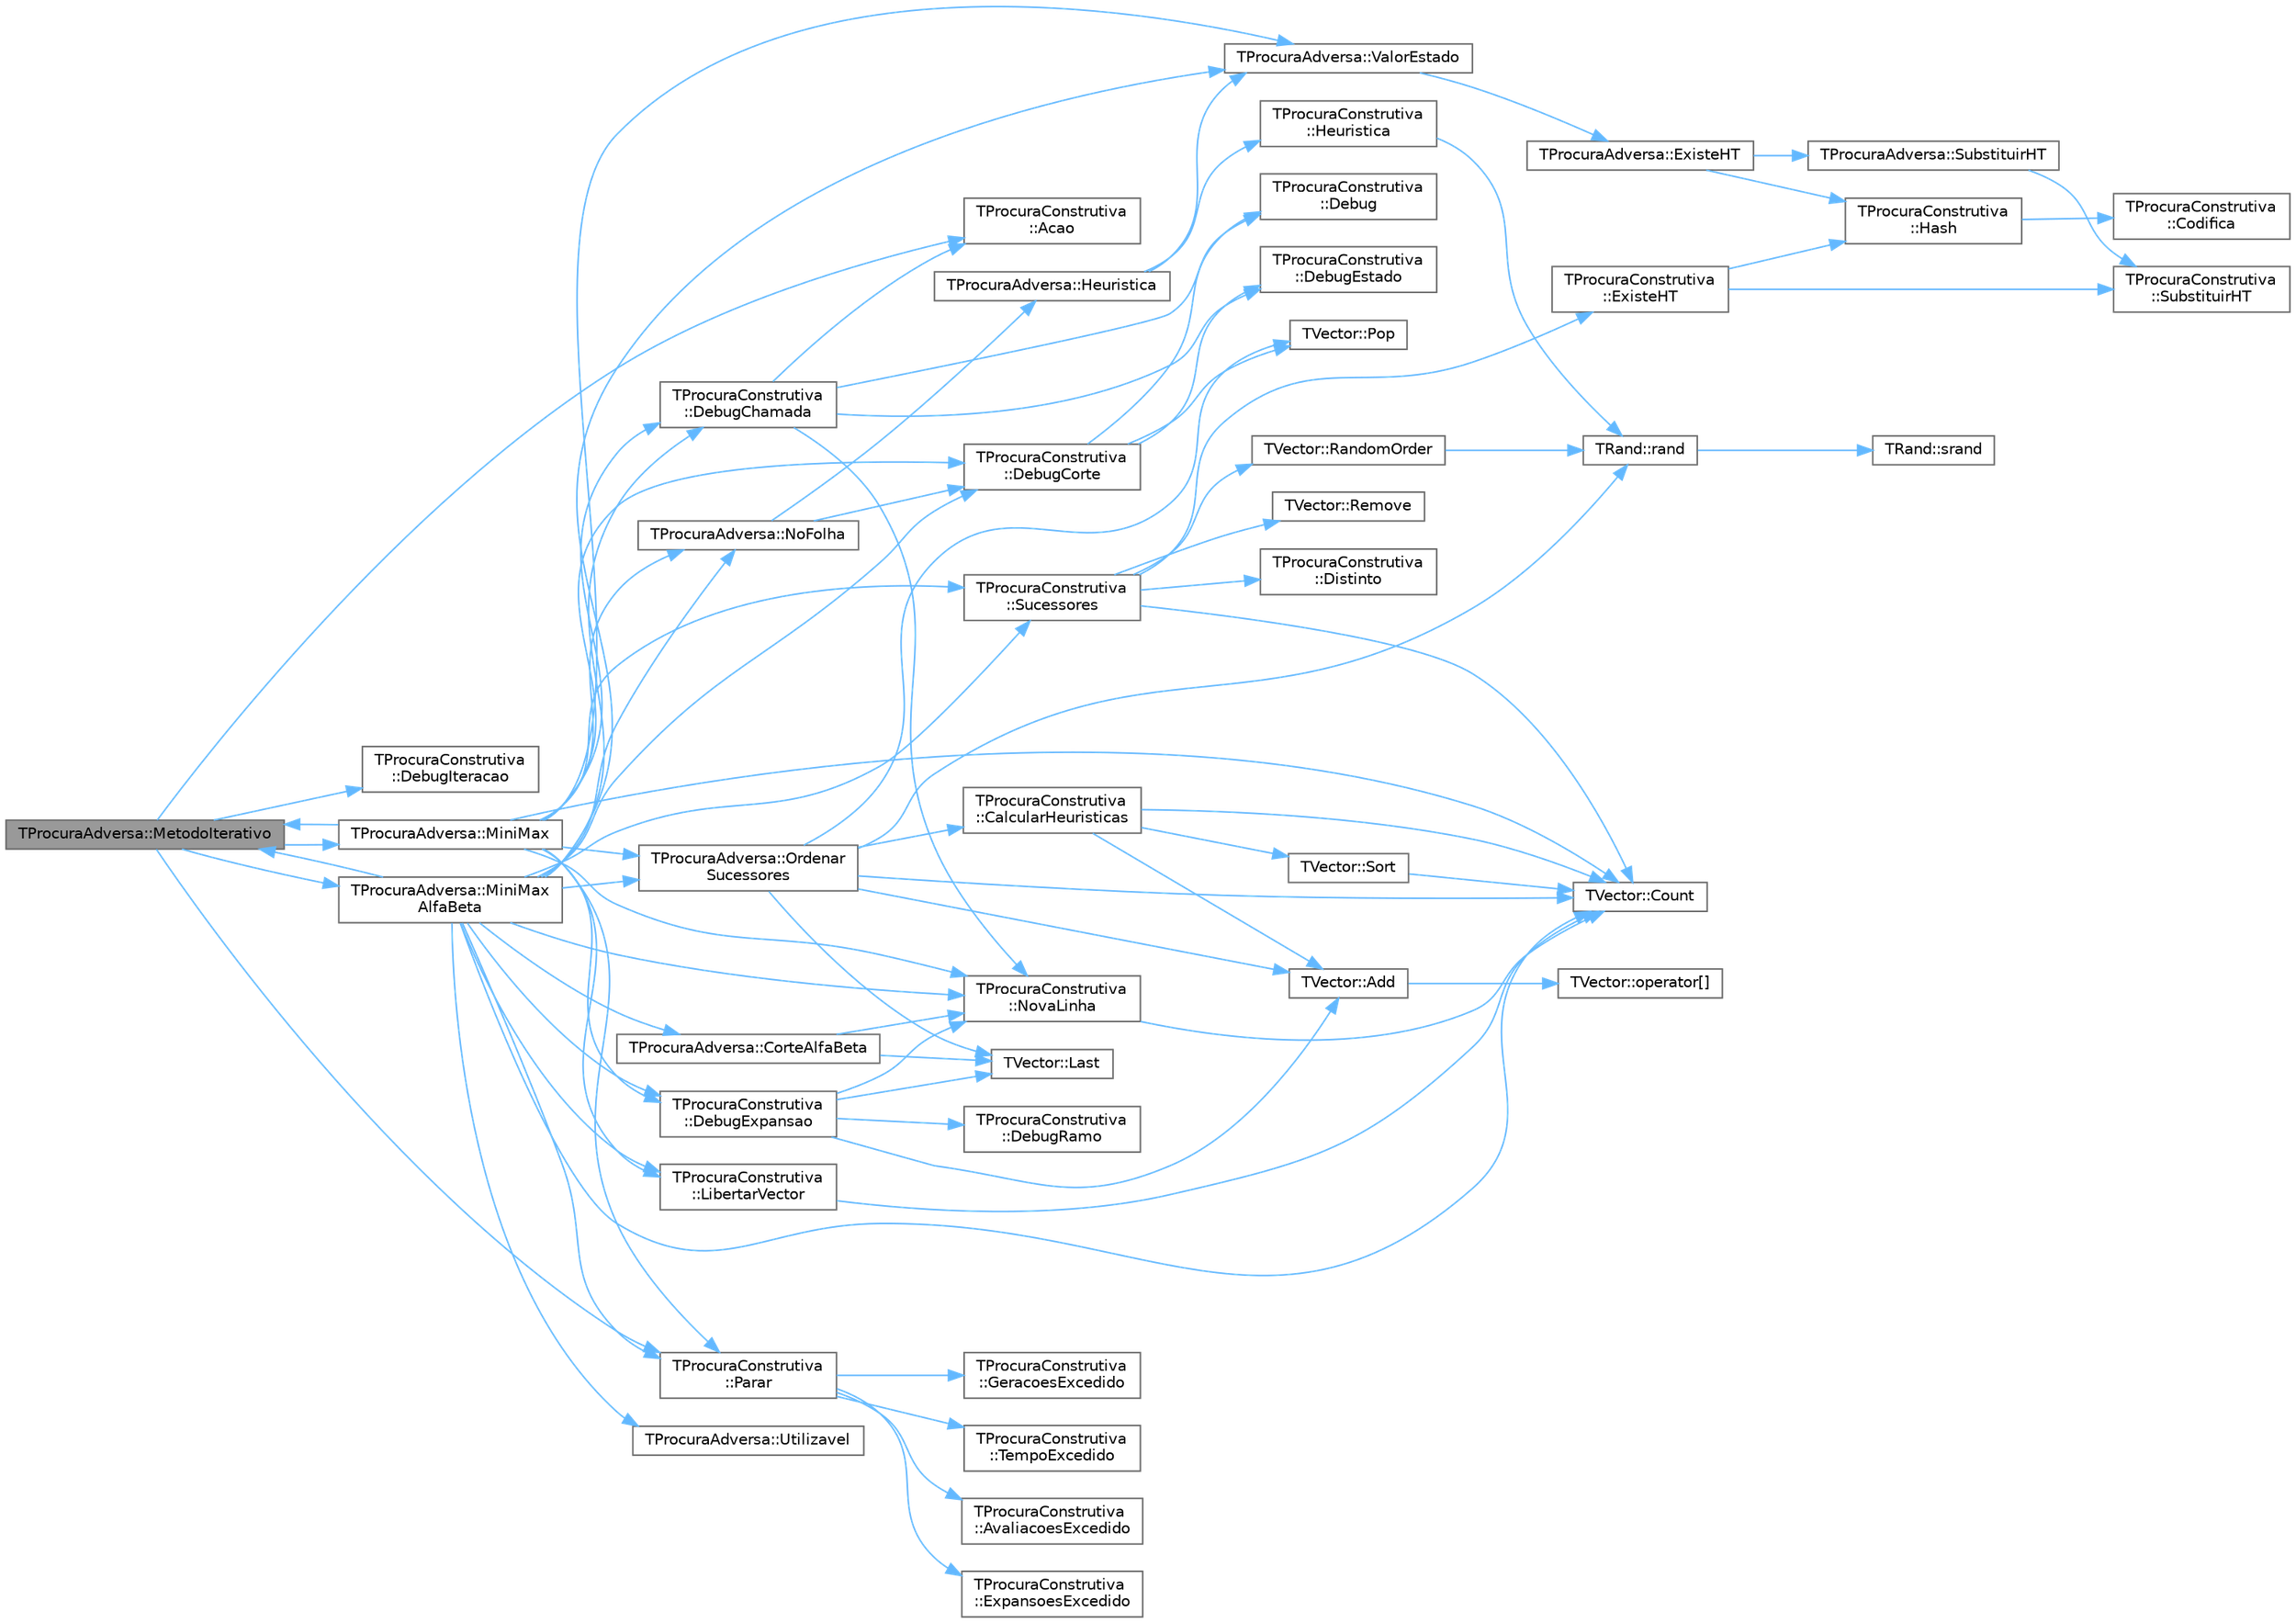 digraph "TProcuraAdversa::MetodoIterativo"
{
 // LATEX_PDF_SIZE
  bgcolor="transparent";
  edge [fontname=Helvetica,fontsize=10,labelfontname=Helvetica,labelfontsize=10];
  node [fontname=Helvetica,fontsize=10,shape=box,height=0.2,width=0.4];
  rankdir="LR";
  Node1 [id="Node000001",label="TProcuraAdversa::MetodoIterativo",height=0.2,width=0.4,color="gray40", fillcolor="grey60", style="filled", fontcolor="black",tooltip="iteração, aumentando o nível progressivamente"];
  Node1 -> Node2 [id="edge81_Node000001_Node000002",color="steelblue1",style="solid",tooltip=" "];
  Node2 [id="Node000002",label="TProcuraConstrutiva\l::Acao",height=0.2,width=0.4,color="grey40", fillcolor="white", style="filled",URL="$group__RedefinicaoSugerida.html#gacbc6e34f3a403d26d806f37b5cd739f6",tooltip="Retorna a ação (movimento, passo, jogada, lance, etc.) que gerou o sucessor."];
  Node1 -> Node3 [id="edge82_Node000001_Node000003",color="steelblue1",style="solid",tooltip=" "];
  Node3 [id="Node000003",label="TProcuraConstrutiva\l::DebugIteracao",height=0.2,width=0.4,color="grey40", fillcolor="white", style="filled",URL="$classTProcuraConstrutiva.html#ae464aeb16628493409e4d88cede9a9e7",tooltip=" "];
  Node1 -> Node4 [id="edge83_Node000001_Node000004",color="steelblue1",style="solid",tooltip=" "];
  Node4 [id="Node000004",label="TProcuraAdversa::MiniMax",height=0.2,width=0.4,color="grey40", fillcolor="white", style="filled",URL="$classTProcuraAdversa.html#a4d8542bcb03f17da8aa3038384104f24",tooltip="retorna o valor do estado actual, apos procura de profundidade nivel"];
  Node4 -> Node5 [id="edge84_Node000004_Node000005",color="steelblue1",style="solid",tooltip=" "];
  Node5 [id="Node000005",label="TVector::Count",height=0.2,width=0.4,color="grey40", fillcolor="white", style="filled",URL="$classTVector.html#a427bf294df0ee2bf96e30d278c08389f",tooltip=" "];
  Node4 -> Node6 [id="edge85_Node000004_Node000006",color="steelblue1",style="solid",tooltip=" "];
  Node6 [id="Node000006",label="TProcuraConstrutiva\l::DebugChamada",height=0.2,width=0.4,color="grey40", fillcolor="white", style="filled",URL="$classTProcuraConstrutiva.html#a6962c0cf7350a211ae74b00768d9c232",tooltip=" "];
  Node6 -> Node2 [id="edge86_Node000006_Node000002",color="steelblue1",style="solid",tooltip=" "];
  Node6 -> Node7 [id="edge87_Node000006_Node000007",color="steelblue1",style="solid",tooltip=" "];
  Node7 [id="Node000007",label="TProcuraConstrutiva\l::Debug",height=0.2,width=0.4,color="grey40", fillcolor="white", style="filled",URL="$group__RedefinicaoSugerida.html#ga6bb2ece76e931695c9e32df7ca7143aa",tooltip="Mostra o estado no ecrã, para debug."];
  Node6 -> Node8 [id="edge88_Node000006_Node000008",color="steelblue1",style="solid",tooltip=" "];
  Node8 [id="Node000008",label="TProcuraConstrutiva\l::DebugEstado",height=0.2,width=0.4,color="grey40", fillcolor="white", style="filled",URL="$classTProcuraConstrutiva.html#a3c5b2743566153ca9d45e875106e548b",tooltip=" "];
  Node6 -> Node9 [id="edge89_Node000006_Node000009",color="steelblue1",style="solid",tooltip=" "];
  Node9 [id="Node000009",label="TProcuraConstrutiva\l::NovaLinha",height=0.2,width=0.4,color="grey40", fillcolor="white", style="filled",URL="$classTProcuraConstrutiva.html#a7426b2abb333f77ef5d00ae46d5f2d32",tooltip=" "];
  Node9 -> Node5 [id="edge90_Node000009_Node000005",color="steelblue1",style="solid",tooltip=" "];
  Node4 -> Node10 [id="edge91_Node000004_Node000010",color="steelblue1",style="solid",tooltip=" "];
  Node10 [id="Node000010",label="TProcuraConstrutiva\l::DebugCorte",height=0.2,width=0.4,color="grey40", fillcolor="white", style="filled",URL="$classTProcuraConstrutiva.html#a042ab47715ba45d53a86413415ea95fd",tooltip=" "];
  Node10 -> Node7 [id="edge92_Node000010_Node000007",color="steelblue1",style="solid",tooltip=" "];
  Node10 -> Node8 [id="edge93_Node000010_Node000008",color="steelblue1",style="solid",tooltip=" "];
  Node10 -> Node11 [id="edge94_Node000010_Node000011",color="steelblue1",style="solid",tooltip=" "];
  Node11 [id="Node000011",label="TVector::Pop",height=0.2,width=0.4,color="grey40", fillcolor="white", style="filled",URL="$classTVector.html#a3249913626d54e46b07e168ce1f05d87",tooltip=" "];
  Node4 -> Node12 [id="edge95_Node000004_Node000012",color="steelblue1",style="solid",tooltip=" "];
  Node12 [id="Node000012",label="TProcuraConstrutiva\l::DebugExpansao",height=0.2,width=0.4,color="grey40", fillcolor="white", style="filled",URL="$classTProcuraConstrutiva.html#ad02feccb0f347d9a475ed1b883cc12aa",tooltip=" "];
  Node12 -> Node13 [id="edge96_Node000012_Node000013",color="steelblue1",style="solid",tooltip=" "];
  Node13 [id="Node000013",label="TVector::Add",height=0.2,width=0.4,color="grey40", fillcolor="white", style="filled",URL="$classTVector.html#a21e44df6bc9513d711e2047abc5abf3d",tooltip=" "];
  Node13 -> Node14 [id="edge97_Node000013_Node000014",color="steelblue1",style="solid",tooltip=" "];
  Node14 [id="Node000014",label="TVector::operator[]",height=0.2,width=0.4,color="grey40", fillcolor="white", style="filled",URL="$classTVector.html#a372a42fd7c4a94fee43db36d6a339b33",tooltip=" "];
  Node12 -> Node15 [id="edge98_Node000012_Node000015",color="steelblue1",style="solid",tooltip=" "];
  Node15 [id="Node000015",label="TProcuraConstrutiva\l::DebugRamo",height=0.2,width=0.4,color="grey40", fillcolor="white", style="filled",URL="$classTProcuraConstrutiva.html#a1784cd5198a6cb0ae7ad763af9982120",tooltip=" "];
  Node12 -> Node16 [id="edge99_Node000012_Node000016",color="steelblue1",style="solid",tooltip=" "];
  Node16 [id="Node000016",label="TVector::Last",height=0.2,width=0.4,color="grey40", fillcolor="white", style="filled",URL="$classTVector.html#aa304d639c79ef2842f9951846c6292e3",tooltip=" "];
  Node12 -> Node9 [id="edge100_Node000012_Node000009",color="steelblue1",style="solid",tooltip=" "];
  Node4 -> Node17 [id="edge101_Node000004_Node000017",color="steelblue1",style="solid",tooltip=" "];
  Node17 [id="Node000017",label="TProcuraConstrutiva\l::LibertarVector",height=0.2,width=0.4,color="grey40", fillcolor="white", style="filled",URL="$classTProcuraConstrutiva.html#a976f17b2b53ce9ffc7d1795d291262df",tooltip=" "];
  Node17 -> Node5 [id="edge102_Node000017_Node000005",color="steelblue1",style="solid",tooltip=" "];
  Node4 -> Node1 [id="edge103_Node000004_Node000001",color="steelblue1",style="solid",tooltip=" "];
  Node4 -> Node18 [id="edge104_Node000004_Node000018",color="steelblue1",style="solid",tooltip=" "];
  Node18 [id="Node000018",label="TProcuraAdversa::NoFolha",height=0.2,width=0.4,color="grey40", fillcolor="white", style="filled",URL="$classTProcuraAdversa.html#a01ed7d4718647eb52723ecffaf68aa4b",tooltip="fim da procura, por corte de nível (ou não haver sucessores), retornar heurística"];
  Node18 -> Node10 [id="edge105_Node000018_Node000010",color="steelblue1",style="solid",tooltip=" "];
  Node18 -> Node19 [id="edge106_Node000018_Node000019",color="steelblue1",style="solid",tooltip=" "];
  Node19 [id="Node000019",label="TProcuraAdversa::Heuristica",height=0.2,width=0.4,color="grey40", fillcolor="white", style="filled",URL="$classTProcuraAdversa.html#a75e148ba0a922339333940828366aed6",tooltip="chamar após calcular a heurística (grava o valor, dependendo da parametrização)"];
  Node19 -> Node20 [id="edge107_Node000019_Node000020",color="steelblue1",style="solid",tooltip=" "];
  Node20 [id="Node000020",label="TProcuraConstrutiva\l::Heuristica",height=0.2,width=0.4,color="grey40", fillcolor="white", style="filled",URL="$group__RedefinicaoSugerida.html#ga0e8bb1bd33683545dc4f8f6329548b40",tooltip="Função para calcular quanto falta para o final, o valor da heurística."];
  Node20 -> Node21 [id="edge108_Node000020_Node000021",color="steelblue1",style="solid",tooltip=" "];
  Node21 [id="Node000021",label="TRand::rand",height=0.2,width=0.4,color="grey40", fillcolor="white", style="filled",URL="$classTRand.html#a8f8ec155d796c5586198ac75eb966d4f",tooltip=" "];
  Node21 -> Node22 [id="edge109_Node000021_Node000022",color="steelblue1",style="solid",tooltip=" "];
  Node22 [id="Node000022",label="TRand::srand",height=0.2,width=0.4,color="grey40", fillcolor="white", style="filled",URL="$classTRand.html#ad0b319d6f58ab6820b001b4e3d3ae245",tooltip=" "];
  Node19 -> Node23 [id="edge110_Node000019_Node000023",color="steelblue1",style="solid",tooltip=" "];
  Node23 [id="Node000023",label="TProcuraAdversa::ValorEstado",height=0.2,width=0.4,color="grey40", fillcolor="white", style="filled",URL="$classTProcuraAdversa.html#a9c95c246b28345f0d515a9083ffd646d",tooltip="ler ou gravar o melhor valor conhecido"];
  Node23 -> Node24 [id="edge111_Node000023_Node000024",color="steelblue1",style="solid",tooltip=" "];
  Node24 [id="Node000024",label="TProcuraAdversa::ExisteHT",height=0.2,width=0.4,color="grey40", fillcolor="white", style="filled",URL="$classTProcuraAdversa.html#ad01434aae577cafdb636f82ba2815215",tooltip=" "];
  Node24 -> Node25 [id="edge112_Node000024_Node000025",color="steelblue1",style="solid",tooltip=" "];
  Node25 [id="Node000025",label="TProcuraConstrutiva\l::Hash",height=0.2,width=0.4,color="grey40", fillcolor="white", style="filled",URL="$classTProcuraConstrutiva.html#a70375188a6ee7775bc842a3e64f8e35c",tooltip=" "];
  Node25 -> Node26 [id="edge113_Node000025_Node000026",color="steelblue1",style="solid",tooltip=" "];
  Node26 [id="Node000026",label="TProcuraConstrutiva\l::Codifica",height=0.2,width=0.4,color="grey40", fillcolor="white", style="filled",URL="$group__RedefinicaoSugerida.html#ga5ff46e85c8f1394c2502f17025284c11",tooltip="Codifica o estado para um vetor de inteiros de 64 bits."];
  Node24 -> Node27 [id="edge114_Node000024_Node000027",color="steelblue1",style="solid",tooltip=" "];
  Node27 [id="Node000027",label="TProcuraAdversa::SubstituirHT",height=0.2,width=0.4,color="grey40", fillcolor="white", style="filled",URL="$classTProcuraAdversa.html#ab13f514d86e599dc15a682e6a6199987",tooltip=" "];
  Node27 -> Node28 [id="edge115_Node000027_Node000028",color="steelblue1",style="solid",tooltip=" "];
  Node28 [id="Node000028",label="TProcuraConstrutiva\l::SubstituirHT",height=0.2,width=0.4,color="grey40", fillcolor="white", style="filled",URL="$classTProcuraConstrutiva.html#a99b7a74f16f5a1b63b12bf629b902057",tooltip=" "];
  Node4 -> Node9 [id="edge116_Node000004_Node000009",color="steelblue1",style="solid",tooltip=" "];
  Node4 -> Node29 [id="edge117_Node000004_Node000029",color="steelblue1",style="solid",tooltip=" "];
  Node29 [id="Node000029",label="TProcuraAdversa::Ordenar\lSucessores",height=0.2,width=0.4,color="grey40", fillcolor="white", style="filled",URL="$classTProcuraAdversa.html#a369a3b5182150b22fd6deb0d46916d49",tooltip=" "];
  Node29 -> Node13 [id="edge118_Node000029_Node000013",color="steelblue1",style="solid",tooltip=" "];
  Node29 -> Node30 [id="edge119_Node000029_Node000030",color="steelblue1",style="solid",tooltip=" "];
  Node30 [id="Node000030",label="TProcuraConstrutiva\l::CalcularHeuristicas",height=0.2,width=0.4,color="grey40", fillcolor="white", style="filled",URL="$classTProcuraConstrutiva.html#a640e74c9b6cd340761db671438ad679e",tooltip=" "];
  Node30 -> Node13 [id="edge120_Node000030_Node000013",color="steelblue1",style="solid",tooltip=" "];
  Node30 -> Node5 [id="edge121_Node000030_Node000005",color="steelblue1",style="solid",tooltip=" "];
  Node30 -> Node31 [id="edge122_Node000030_Node000031",color="steelblue1",style="solid",tooltip=" "];
  Node31 [id="Node000031",label="TVector::Sort",height=0.2,width=0.4,color="grey40", fillcolor="white", style="filled",URL="$classTVector.html#ab5f765b4c8271e597e2005757ed52138",tooltip=" "];
  Node31 -> Node5 [id="edge123_Node000031_Node000005",color="steelblue1",style="solid",tooltip=" "];
  Node29 -> Node5 [id="edge124_Node000029_Node000005",color="steelblue1",style="solid",tooltip=" "];
  Node29 -> Node16 [id="edge125_Node000029_Node000016",color="steelblue1",style="solid",tooltip=" "];
  Node29 -> Node11 [id="edge126_Node000029_Node000011",color="steelblue1",style="solid",tooltip=" "];
  Node29 -> Node21 [id="edge127_Node000029_Node000021",color="steelblue1",style="solid",tooltip=" "];
  Node4 -> Node32 [id="edge128_Node000004_Node000032",color="steelblue1",style="solid",tooltip=" "];
  Node32 [id="Node000032",label="TProcuraConstrutiva\l::Parar",height=0.2,width=0.4,color="grey40", fillcolor="white", style="filled",URL="$group__RedefinicaoOpcional.html#gaed4543b865993696a193d101e925b5b1",tooltip="Verifica se a procura deve ser interrompida."];
  Node32 -> Node33 [id="edge129_Node000032_Node000033",color="steelblue1",style="solid",tooltip=" "];
  Node33 [id="Node000033",label="TProcuraConstrutiva\l::AvaliacoesExcedido",height=0.2,width=0.4,color="grey40", fillcolor="white", style="filled",URL="$classTProcuraConstrutiva.html#ae69f7bb250c61cd3b73d85a3a2305600",tooltip=" "];
  Node32 -> Node34 [id="edge130_Node000032_Node000034",color="steelblue1",style="solid",tooltip=" "];
  Node34 [id="Node000034",label="TProcuraConstrutiva\l::ExpansoesExcedido",height=0.2,width=0.4,color="grey40", fillcolor="white", style="filled",URL="$classTProcuraConstrutiva.html#ab0c0a5578bb6fce9ea175f1646871212",tooltip=" "];
  Node32 -> Node35 [id="edge131_Node000032_Node000035",color="steelblue1",style="solid",tooltip=" "];
  Node35 [id="Node000035",label="TProcuraConstrutiva\l::GeracoesExcedido",height=0.2,width=0.4,color="grey40", fillcolor="white", style="filled",URL="$classTProcuraConstrutiva.html#a210ebf6bc971e86c845f7bbade1ca4c6",tooltip=" "];
  Node32 -> Node36 [id="edge132_Node000032_Node000036",color="steelblue1",style="solid",tooltip=" "];
  Node36 [id="Node000036",label="TProcuraConstrutiva\l::TempoExcedido",height=0.2,width=0.4,color="grey40", fillcolor="white", style="filled",URL="$classTProcuraConstrutiva.html#a1d844f9591ce201c48e38024a92887f4",tooltip=" "];
  Node4 -> Node37 [id="edge133_Node000004_Node000037",color="steelblue1",style="solid",tooltip=" "];
  Node37 [id="Node000037",label="TProcuraConstrutiva\l::Sucessores",height=0.2,width=0.4,color="grey40", fillcolor="white", style="filled",URL="$group__RedefinicaoMandatoria.html#ga0a13570d2f5a21296e3c10c2780e170c",tooltip="Coloca em sucessores a lista de estados sucessores."];
  Node37 -> Node5 [id="edge134_Node000037_Node000005",color="steelblue1",style="solid",tooltip=" "];
  Node37 -> Node38 [id="edge135_Node000037_Node000038",color="steelblue1",style="solid",tooltip=" "];
  Node38 [id="Node000038",label="TProcuraConstrutiva\l::Distinto",height=0.2,width=0.4,color="grey40", fillcolor="white", style="filled",URL="$group__RedefinicaoOpcional.html#ga1cf2a30e496ea869e85a9d60b4d469e9",tooltip="Verifica se o estado actual distinto do fornecido."];
  Node37 -> Node39 [id="edge136_Node000037_Node000039",color="steelblue1",style="solid",tooltip=" "];
  Node39 [id="Node000039",label="TProcuraConstrutiva\l::ExisteHT",height=0.2,width=0.4,color="grey40", fillcolor="white", style="filled",URL="$classTProcuraConstrutiva.html#ad7857beab462b4b09a37e70cc9c787ac",tooltip=" "];
  Node39 -> Node25 [id="edge137_Node000039_Node000025",color="steelblue1",style="solid",tooltip=" "];
  Node39 -> Node28 [id="edge138_Node000039_Node000028",color="steelblue1",style="solid",tooltip=" "];
  Node37 -> Node40 [id="edge139_Node000037_Node000040",color="steelblue1",style="solid",tooltip=" "];
  Node40 [id="Node000040",label="TVector::RandomOrder",height=0.2,width=0.4,color="grey40", fillcolor="white", style="filled",URL="$classTVector.html#a747a4587a9dc84f7ac16331df242471f",tooltip=" "];
  Node40 -> Node21 [id="edge140_Node000040_Node000021",color="steelblue1",style="solid",tooltip=" "];
  Node37 -> Node41 [id="edge141_Node000037_Node000041",color="steelblue1",style="solid",tooltip=" "];
  Node41 [id="Node000041",label="TVector::Remove",height=0.2,width=0.4,color="grey40", fillcolor="white", style="filled",URL="$classTVector.html#a8b6dd0098ec1c4f1291e003665eeeee8",tooltip=" "];
  Node4 -> Node23 [id="edge142_Node000004_Node000023",color="steelblue1",style="solid",tooltip=" "];
  Node1 -> Node42 [id="edge143_Node000001_Node000042",color="steelblue1",style="solid",tooltip=" "];
  Node42 [id="Node000042",label="TProcuraAdversa::MiniMax\lAlfaBeta",height=0.2,width=0.4,color="grey40", fillcolor="white", style="filled",URL="$classTProcuraAdversa.html#adb3f857b1c8b3ee26682e335dc6ed601",tooltip="retorna o valor do estado actual, apos procura de profundidade nivel. Idêntico a MiniMax"];
  Node42 -> Node43 [id="edge144_Node000042_Node000043",color="steelblue1",style="solid",tooltip=" "];
  Node43 [id="Node000043",label="TProcuraAdversa::CorteAlfaBeta",height=0.2,width=0.4,color="grey40", fillcolor="white", style="filled",URL="$classTProcuraAdversa.html#a816a0a735f6f4379338a330e0ff19fa5",tooltip="verifica se há um corte alfa/beta, atualizando alfa e beta"];
  Node43 -> Node16 [id="edge145_Node000043_Node000016",color="steelblue1",style="solid",tooltip=" "];
  Node43 -> Node9 [id="edge146_Node000043_Node000009",color="steelblue1",style="solid",tooltip=" "];
  Node42 -> Node5 [id="edge147_Node000042_Node000005",color="steelblue1",style="solid",tooltip=" "];
  Node42 -> Node6 [id="edge148_Node000042_Node000006",color="steelblue1",style="solid",tooltip=" "];
  Node42 -> Node10 [id="edge149_Node000042_Node000010",color="steelblue1",style="solid",tooltip=" "];
  Node42 -> Node12 [id="edge150_Node000042_Node000012",color="steelblue1",style="solid",tooltip=" "];
  Node42 -> Node17 [id="edge151_Node000042_Node000017",color="steelblue1",style="solid",tooltip=" "];
  Node42 -> Node1 [id="edge152_Node000042_Node000001",color="steelblue1",style="solid",tooltip=" "];
  Node42 -> Node18 [id="edge153_Node000042_Node000018",color="steelblue1",style="solid",tooltip=" "];
  Node42 -> Node9 [id="edge154_Node000042_Node000009",color="steelblue1",style="solid",tooltip=" "];
  Node42 -> Node29 [id="edge155_Node000042_Node000029",color="steelblue1",style="solid",tooltip=" "];
  Node42 -> Node32 [id="edge156_Node000042_Node000032",color="steelblue1",style="solid",tooltip=" "];
  Node42 -> Node37 [id="edge157_Node000042_Node000037",color="steelblue1",style="solid",tooltip=" "];
  Node42 -> Node44 [id="edge158_Node000042_Node000044",color="steelblue1",style="solid",tooltip=" "];
  Node44 [id="Node000044",label="TProcuraAdversa::Utilizavel",height=0.2,width=0.4,color="grey40", fillcolor="white", style="filled",URL="$classTProcuraAdversa.html#ac419ad4d242b6789e5ed03431f0cbc4a",tooltip="ver se o valor obtido é utilizável no contexto atual"];
  Node42 -> Node23 [id="edge159_Node000042_Node000023",color="steelblue1",style="solid",tooltip=" "];
  Node1 -> Node32 [id="edge160_Node000001_Node000032",color="steelblue1",style="solid",tooltip=" "];
}
